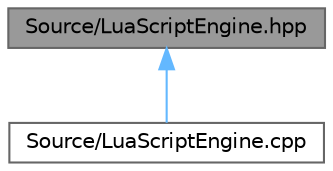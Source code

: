 digraph "Source/LuaScriptEngine.hpp"
{
 // INTERACTIVE_SVG=YES
 // LATEX_PDF_SIZE
  bgcolor="transparent";
  edge [fontname=Helvetica,fontsize=10,labelfontname=Helvetica,labelfontsize=10];
  node [fontname=Helvetica,fontsize=10,shape=box,height=0.2,width=0.4];
  Node1 [label="Source/LuaScriptEngine.hpp",height=0.2,width=0.4,color="gray40", fillcolor="grey60", style="filled", fontcolor="black",tooltip="This is the class which actually processes all of the scripts in the script queue,..."];
  Node1 -> Node2 [dir="back",color="steelblue1",style="solid"];
  Node2 [label="Source/LuaScriptEngine.cpp",height=0.2,width=0.4,color="grey40", fillcolor="white", style="filled",URL="$_lua_script_engine_8cpp.html",tooltip=" "];
}
